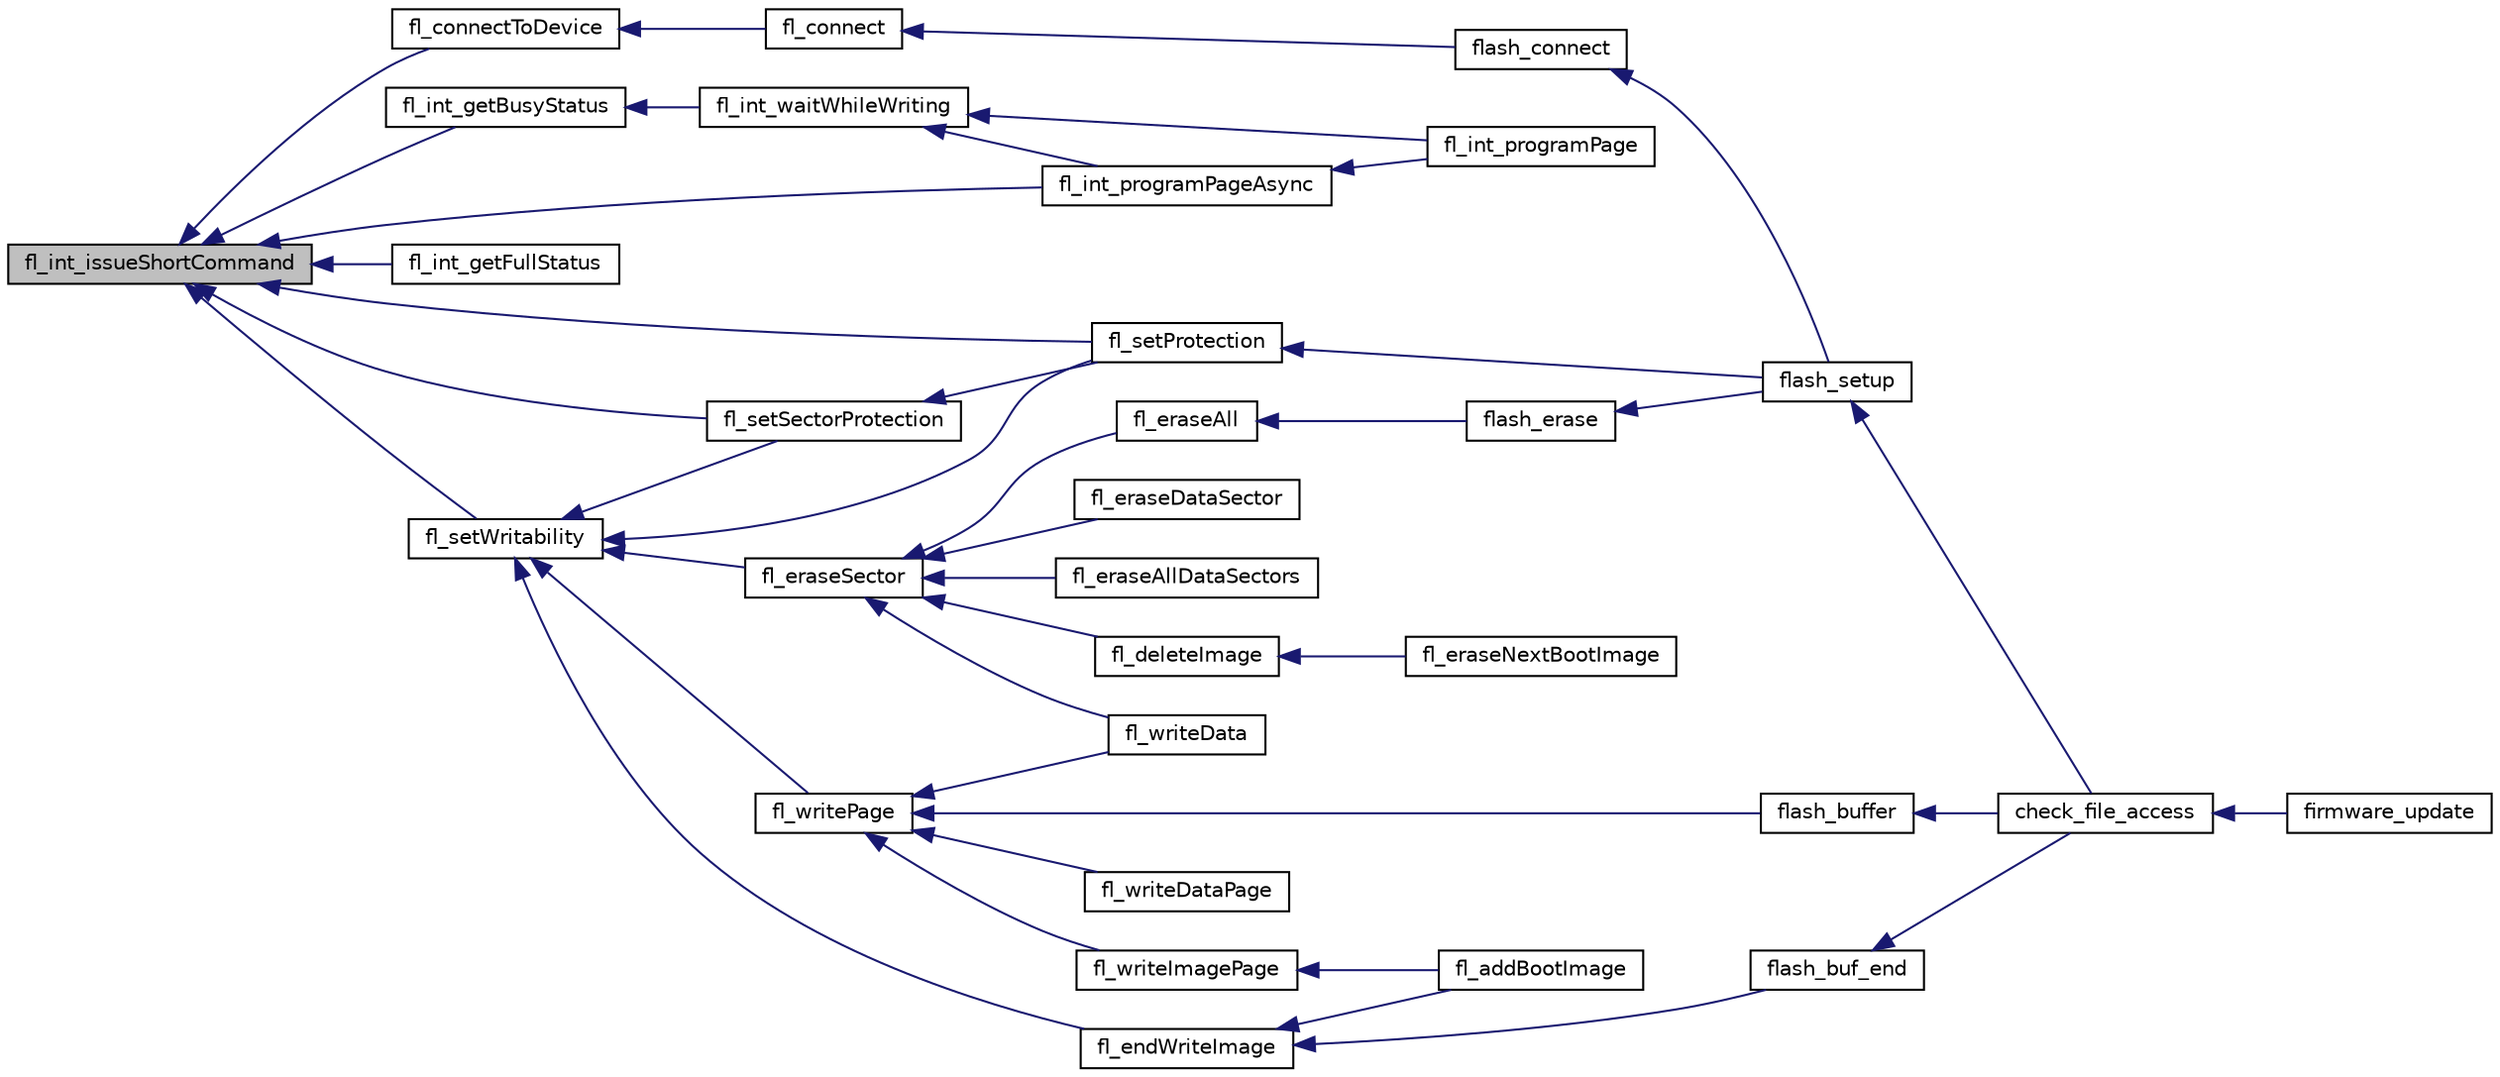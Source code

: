 digraph "fl_int_issueShortCommand"
{
 // INTERACTIVE_SVG=YES
  edge [fontname="Helvetica",fontsize="10",labelfontname="Helvetica",labelfontsize="10"];
  node [fontname="Helvetica",fontsize="10",shape=record];
  rankdir="LR";
  Node1 [label="fl_int_issueShortCommand",height=0.2,width=0.4,color="black", fillcolor="grey75", style="filled" fontcolor="black"];
  Node1 -> Node2 [dir="back",color="midnightblue",fontsize="10",style="solid",fontname="Helvetica"];
  Node2 [label="fl_connectToDevice",height=0.2,width=0.4,color="black", fillcolor="white", style="filled",URL="$flashlib_8c.html#ad23b58e44ae1b5af52894fce310ca434"];
  Node2 -> Node3 [dir="back",color="midnightblue",fontsize="10",style="solid",fontname="Helvetica"];
  Node3 [label="fl_connect",height=0.2,width=0.4,color="black", fillcolor="white", style="filled",URL="$flashlib_8c.html#a52a4484492e8e1fad90079d9d9567951"];
  Node3 -> Node4 [dir="back",color="midnightblue",fontsize="10",style="solid",fontname="Helvetica"];
  Node4 [label="flash_connect",height=0.2,width=0.4,color="black", fillcolor="white", style="filled",URL="$flash__write_8c.html#a71381947178f46aaf26d2c5a3c148a9f"];
  Node4 -> Node5 [dir="back",color="midnightblue",fontsize="10",style="solid",fontname="Helvetica"];
  Node5 [label="flash_setup",height=0.2,width=0.4,color="black", fillcolor="white", style="filled",URL="$flash__write_8c.html#a68a08738ba4df3403b89a376ac330862"];
  Node5 -> Node6 [dir="back",color="midnightblue",fontsize="10",style="solid",fontname="Helvetica"];
  Node6 [label="check_file_access",height=0.2,width=0.4,color="black", fillcolor="white", style="filled",URL="$flash__somanet_8xc.html#a17156495777f802c805e3b2bb340500c"];
  Node6 -> Node7 [dir="back",color="midnightblue",fontsize="10",style="solid",fontname="Helvetica"];
  Node7 [label="firmware_update",height=0.2,width=0.4,color="black", fillcolor="white", style="filled",URL="$flash__somanet_8xc.html#a9e5fd5ed65b86c6c5a9aa1ffabc08486",tooltip="Firmware update function This thread must be on CORE 0 only. "];
  Node1 -> Node8 [dir="back",color="midnightblue",fontsize="10",style="solid",fontname="Helvetica"];
  Node8 [label="fl_int_getBusyStatus",height=0.2,width=0.4,color="black", fillcolor="white", style="filled",URL="$device__access_8xc.html#a99136a21e084ae190aa7e560352a26e3"];
  Node8 -> Node9 [dir="back",color="midnightblue",fontsize="10",style="solid",fontname="Helvetica"];
  Node9 [label="fl_int_waitWhileWriting",height=0.2,width=0.4,color="black", fillcolor="white", style="filled",URL="$device__access_8xc.html#af78bd1c2b5563e59057f372f76627004"];
  Node9 -> Node10 [dir="back",color="midnightblue",fontsize="10",style="solid",fontname="Helvetica"];
  Node10 [label="fl_int_programPageAsync",height=0.2,width=0.4,color="black", fillcolor="white", style="filled",URL="$device__access_8xc.html#a119cdd041305e5408c518a4948654df6"];
  Node10 -> Node11 [dir="back",color="midnightblue",fontsize="10",style="solid",fontname="Helvetica"];
  Node11 [label="fl_int_programPage",height=0.2,width=0.4,color="black", fillcolor="white", style="filled",URL="$device__access_8xc.html#ab24728d7b2504b18f6d5e2b8e6cca21b"];
  Node9 -> Node11 [dir="back",color="midnightblue",fontsize="10",style="solid",fontname="Helvetica"];
  Node1 -> Node12 [dir="back",color="midnightblue",fontsize="10",style="solid",fontname="Helvetica"];
  Node12 [label="fl_int_getFullStatus",height=0.2,width=0.4,color="black", fillcolor="white", style="filled",URL="$device__access_8xc.html#aa01818463fbb2ce3ea637549725e92c5"];
  Node1 -> Node10 [dir="back",color="midnightblue",fontsize="10",style="solid",fontname="Helvetica"];
  Node1 -> Node13 [dir="back",color="midnightblue",fontsize="10",style="solid",fontname="Helvetica"];
  Node13 [label="fl_setProtection",height=0.2,width=0.4,color="black", fillcolor="white", style="filled",URL="$flashlib_8c.html#a3558707626664fd2f5f6a5da36f606d5"];
  Node13 -> Node5 [dir="back",color="midnightblue",fontsize="10",style="solid",fontname="Helvetica"];
  Node1 -> Node14 [dir="back",color="midnightblue",fontsize="10",style="solid",fontname="Helvetica"];
  Node14 [label="fl_setSectorProtection",height=0.2,width=0.4,color="black", fillcolor="white", style="filled",URL="$flashlib_8c.html#a1327d915bc1202dec40911e92977fcb7"];
  Node14 -> Node13 [dir="back",color="midnightblue",fontsize="10",style="solid",fontname="Helvetica"];
  Node1 -> Node15 [dir="back",color="midnightblue",fontsize="10",style="solid",fontname="Helvetica"];
  Node15 [label="fl_setWritability",height=0.2,width=0.4,color="black", fillcolor="white", style="filled",URL="$flashlib_8c.html#afca05cd9d07e1a2a2bfda23a7191b1bc"];
  Node15 -> Node13 [dir="back",color="midnightblue",fontsize="10",style="solid",fontname="Helvetica"];
  Node15 -> Node16 [dir="back",color="midnightblue",fontsize="10",style="solid",fontname="Helvetica"];
  Node16 [label="fl_eraseSector",height=0.2,width=0.4,color="black", fillcolor="white", style="filled",URL="$flashlib_8c.html#a2876e611cf9546f70196d3eba65e551c"];
  Node16 -> Node17 [dir="back",color="midnightblue",fontsize="10",style="solid",fontname="Helvetica"];
  Node17 [label="fl_eraseAll",height=0.2,width=0.4,color="black", fillcolor="white", style="filled",URL="$flashlib_8c.html#af2ef69107a081338100714f35b55d2b4"];
  Node17 -> Node18 [dir="back",color="midnightblue",fontsize="10",style="solid",fontname="Helvetica"];
  Node18 [label="flash_erase",height=0.2,width=0.4,color="black", fillcolor="white", style="filled",URL="$flash__write_8c.html#ab0f5e74332e187a2dbcd0f78f48458e8"];
  Node18 -> Node5 [dir="back",color="midnightblue",fontsize="10",style="solid",fontname="Helvetica"];
  Node16 -> Node19 [dir="back",color="midnightblue",fontsize="10",style="solid",fontname="Helvetica"];
  Node19 [label="fl_eraseDataSector",height=0.2,width=0.4,color="black", fillcolor="white", style="filled",URL="$flashlib_8c.html#a706db7e49dc9b87c5eb4b08703766e07"];
  Node16 -> Node20 [dir="back",color="midnightblue",fontsize="10",style="solid",fontname="Helvetica"];
  Node20 [label="fl_eraseAllDataSectors",height=0.2,width=0.4,color="black", fillcolor="white", style="filled",URL="$flashlib_8c.html#a1a2f7c26d4b3f30997961c54cc86091f"];
  Node16 -> Node21 [dir="back",color="midnightblue",fontsize="10",style="solid",fontname="Helvetica"];
  Node21 [label="fl_deleteImage",height=0.2,width=0.4,color="black", fillcolor="white", style="filled",URL="$flashlib_8c.html#acb5319d1f07823b2be65a52aa6ccc584"];
  Node21 -> Node22 [dir="back",color="midnightblue",fontsize="10",style="solid",fontname="Helvetica"];
  Node22 [label="fl_eraseNextBootImage",height=0.2,width=0.4,color="black", fillcolor="white", style="filled",URL="$flashlib_8c.html#a46bc82cb8669dd0e1c304e8528a02706"];
  Node16 -> Node23 [dir="back",color="midnightblue",fontsize="10",style="solid",fontname="Helvetica"];
  Node23 [label="fl_writeData",height=0.2,width=0.4,color="black", fillcolor="white", style="filled",URL="$flashlib_8c.html#a0b9de23c2221ee978540ccf39df36f58"];
  Node15 -> Node14 [dir="back",color="midnightblue",fontsize="10",style="solid",fontname="Helvetica"];
  Node15 -> Node24 [dir="back",color="midnightblue",fontsize="10",style="solid",fontname="Helvetica"];
  Node24 [label="fl_writePage",height=0.2,width=0.4,color="black", fillcolor="white", style="filled",URL="$flashlib_8c.html#a4674d4a2c001df74f5896bfa2b755fc6"];
  Node24 -> Node25 [dir="back",color="midnightblue",fontsize="10",style="solid",fontname="Helvetica"];
  Node25 [label="flash_buffer",height=0.2,width=0.4,color="black", fillcolor="white", style="filled",URL="$flash__write_8c.html#aa95af78c975518743162c9e42fd4abf3"];
  Node25 -> Node6 [dir="back",color="midnightblue",fontsize="10",style="solid",fontname="Helvetica"];
  Node24 -> Node26 [dir="back",color="midnightblue",fontsize="10",style="solid",fontname="Helvetica"];
  Node26 [label="fl_writeDataPage",height=0.2,width=0.4,color="black", fillcolor="white", style="filled",URL="$flashlib_8c.html#a3c30029697e228c4c0e03f1bf9f2e5ce"];
  Node24 -> Node27 [dir="back",color="midnightblue",fontsize="10",style="solid",fontname="Helvetica"];
  Node27 [label="fl_writeImagePage",height=0.2,width=0.4,color="black", fillcolor="white", style="filled",URL="$flashlib_8c.html#a798d15cac91a60cf0d42ef5dbaddafe4"];
  Node27 -> Node28 [dir="back",color="midnightblue",fontsize="10",style="solid",fontname="Helvetica"];
  Node28 [label="fl_addBootImage",height=0.2,width=0.4,color="black", fillcolor="white", style="filled",URL="$flashlib_8c.html#a0e9859ecf89b920715c00666e515a228"];
  Node24 -> Node23 [dir="back",color="midnightblue",fontsize="10",style="solid",fontname="Helvetica"];
  Node15 -> Node29 [dir="back",color="midnightblue",fontsize="10",style="solid",fontname="Helvetica"];
  Node29 [label="fl_endWriteImage",height=0.2,width=0.4,color="black", fillcolor="white", style="filled",URL="$flashlib_8c.html#af7955bbee8d2a50e0bd245d6440f6481"];
  Node29 -> Node30 [dir="back",color="midnightblue",fontsize="10",style="solid",fontname="Helvetica"];
  Node30 [label="flash_buf_end",height=0.2,width=0.4,color="black", fillcolor="white", style="filled",URL="$flash__write_8c.html#a3e54da2e8e6ba5af71398e3a5231418e"];
  Node30 -> Node6 [dir="back",color="midnightblue",fontsize="10",style="solid",fontname="Helvetica"];
  Node29 -> Node28 [dir="back",color="midnightblue",fontsize="10",style="solid",fontname="Helvetica"];
}
